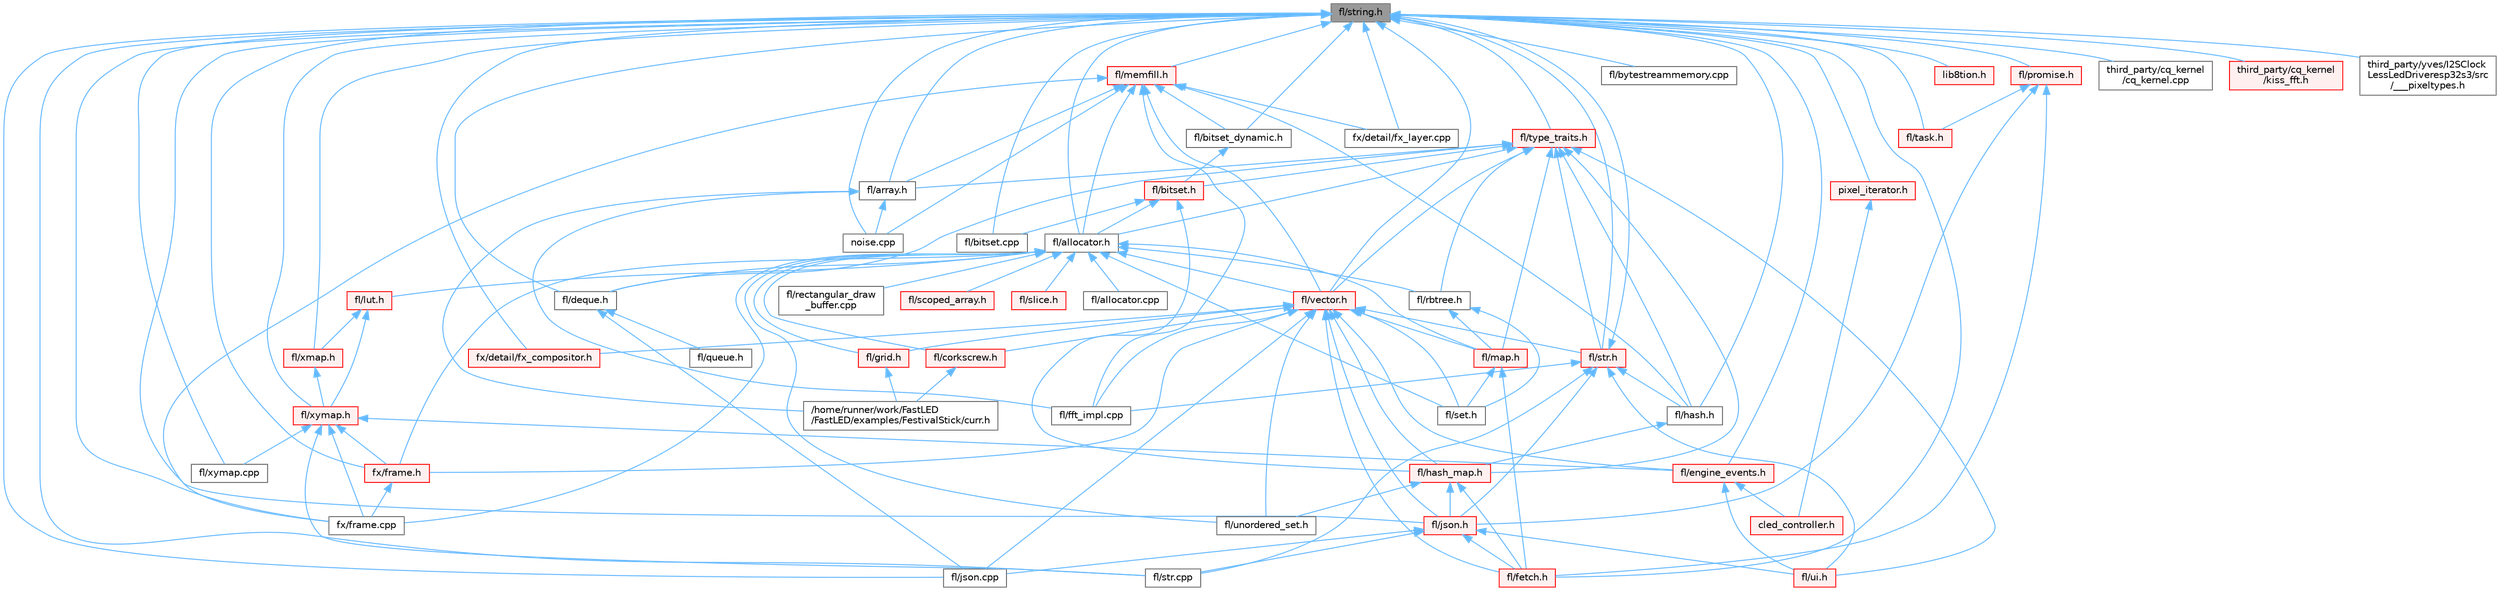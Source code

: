 digraph "fl/string.h"
{
 // INTERACTIVE_SVG=YES
 // LATEX_PDF_SIZE
  bgcolor="transparent";
  edge [fontname=Helvetica,fontsize=10,labelfontname=Helvetica,labelfontsize=10];
  node [fontname=Helvetica,fontsize=10,shape=box,height=0.2,width=0.4];
  Node1 [id="Node000001",label="fl/string.h",height=0.2,width=0.4,color="gray40", fillcolor="grey60", style="filled", fontcolor="black",tooltip=" "];
  Node1 -> Node2 [id="edge1_Node000001_Node000002",dir="back",color="steelblue1",style="solid",tooltip=" "];
  Node2 [id="Node000002",label="fl/allocator.h",height=0.2,width=0.4,color="grey40", fillcolor="white", style="filled",URL="$da/da9/allocator_8h.html",tooltip=" "];
  Node2 -> Node3 [id="edge2_Node000002_Node000003",dir="back",color="steelblue1",style="solid",tooltip=" "];
  Node3 [id="Node000003",label="fl/allocator.cpp",height=0.2,width=0.4,color="grey40", fillcolor="white", style="filled",URL="$d6/d89/allocator_8cpp.html",tooltip=" "];
  Node2 -> Node4 [id="edge3_Node000002_Node000004",dir="back",color="steelblue1",style="solid",tooltip=" "];
  Node4 [id="Node000004",label="fl/corkscrew.h",height=0.2,width=0.4,color="red", fillcolor="#FFF0F0", style="filled",URL="$d1/dd4/src_2fl_2corkscrew_8h.html",tooltip="Corkscrew LED strip projection and rendering."];
  Node4 -> Node6 [id="edge4_Node000004_Node000006",dir="back",color="steelblue1",style="solid",tooltip=" "];
  Node6 [id="Node000006",label="/home/runner/work/FastLED\l/FastLED/examples/FestivalStick/curr.h",height=0.2,width=0.4,color="grey40", fillcolor="white", style="filled",URL="$d4/d06/curr_8h.html",tooltip=" "];
  Node2 -> Node8 [id="edge5_Node000002_Node000008",dir="back",color="steelblue1",style="solid",tooltip=" "];
  Node8 [id="Node000008",label="fl/deque.h",height=0.2,width=0.4,color="grey40", fillcolor="white", style="filled",URL="$dc/d44/deque_8h.html",tooltip=" "];
  Node8 -> Node9 [id="edge6_Node000008_Node000009",dir="back",color="steelblue1",style="solid",tooltip=" "];
  Node9 [id="Node000009",label="fl/json.cpp",height=0.2,width=0.4,color="grey40", fillcolor="white", style="filled",URL="$dd/d55/json_8cpp.html",tooltip=" "];
  Node8 -> Node10 [id="edge7_Node000008_Node000010",dir="back",color="steelblue1",style="solid",tooltip=" "];
  Node10 [id="Node000010",label="fl/queue.h",height=0.2,width=0.4,color="grey40", fillcolor="white", style="filled",URL="$d8/d38/queue_8h.html",tooltip=" "];
  Node2 -> Node11 [id="edge8_Node000002_Node000011",dir="back",color="steelblue1",style="solid",tooltip=" "];
  Node11 [id="Node000011",label="fl/grid.h",height=0.2,width=0.4,color="red", fillcolor="#FFF0F0", style="filled",URL="$da/d15/grid_8h.html",tooltip=" "];
  Node11 -> Node6 [id="edge9_Node000011_Node000006",dir="back",color="steelblue1",style="solid",tooltip=" "];
  Node2 -> Node33 [id="edge10_Node000002_Node000033",dir="back",color="steelblue1",style="solid",tooltip=" "];
  Node33 [id="Node000033",label="fl/lut.h",height=0.2,width=0.4,color="red", fillcolor="#FFF0F0", style="filled",URL="$db/d54/lut_8h.html",tooltip=" "];
  Node33 -> Node210 [id="edge11_Node000033_Node000210",dir="back",color="steelblue1",style="solid",tooltip=" "];
  Node210 [id="Node000210",label="fl/xmap.h",height=0.2,width=0.4,color="red", fillcolor="#FFF0F0", style="filled",URL="$dd/dcc/xmap_8h.html",tooltip=" "];
  Node210 -> Node212 [id="edge12_Node000210_Node000212",dir="back",color="steelblue1",style="solid",tooltip=" "];
  Node212 [id="Node000212",label="fl/xymap.h",height=0.2,width=0.4,color="red", fillcolor="#FFF0F0", style="filled",URL="$da/d61/xymap_8h.html",tooltip=" "];
  Node212 -> Node177 [id="edge13_Node000212_Node000177",dir="back",color="steelblue1",style="solid",tooltip=" "];
  Node177 [id="Node000177",label="fl/engine_events.h",height=0.2,width=0.4,color="red", fillcolor="#FFF0F0", style="filled",URL="$db/dc0/engine__events_8h.html",tooltip=" "];
  Node177 -> Node45 [id="edge14_Node000177_Node000045",dir="back",color="steelblue1",style="solid",tooltip=" "];
  Node45 [id="Node000045",label="cled_controller.h",height=0.2,width=0.4,color="red", fillcolor="#FFF0F0", style="filled",URL="$db/d6d/cled__controller_8h.html",tooltip="base definitions used by led controllers for writing out led data"];
  Node177 -> Node180 [id="edge15_Node000177_Node000180",dir="back",color="steelblue1",style="solid",tooltip=" "];
  Node180 [id="Node000180",label="fl/ui.h",height=0.2,width=0.4,color="red", fillcolor="#FFF0F0", style="filled",URL="$d9/d3b/ui_8h.html",tooltip=" "];
  Node212 -> Node225 [id="edge16_Node000212_Node000225",dir="back",color="steelblue1",style="solid",tooltip=" "];
  Node225 [id="Node000225",label="fl/str.cpp",height=0.2,width=0.4,color="grey40", fillcolor="white", style="filled",URL="$d1/d1f/str_8cpp.html",tooltip=" "];
  Node212 -> Node199 [id="edge17_Node000212_Node000199",dir="back",color="steelblue1",style="solid",tooltip=" "];
  Node199 [id="Node000199",label="fl/xymap.cpp",height=0.2,width=0.4,color="grey40", fillcolor="white", style="filled",URL="$d7/d09/xymap_8cpp.html",tooltip=" "];
  Node212 -> Node236 [id="edge18_Node000212_Node000236",dir="back",color="steelblue1",style="solid",tooltip=" "];
  Node236 [id="Node000236",label="fx/frame.cpp",height=0.2,width=0.4,color="grey40", fillcolor="white", style="filled",URL="$da/d14/frame_8cpp.html",tooltip=" "];
  Node212 -> Node237 [id="edge19_Node000212_Node000237",dir="back",color="steelblue1",style="solid",tooltip=" "];
  Node237 [id="Node000237",label="fx/frame.h",height=0.2,width=0.4,color="red", fillcolor="#FFF0F0", style="filled",URL="$df/d7d/frame_8h.html",tooltip=" "];
  Node237 -> Node236 [id="edge20_Node000237_Node000236",dir="back",color="steelblue1",style="solid",tooltip=" "];
  Node33 -> Node212 [id="edge21_Node000033_Node000212",dir="back",color="steelblue1",style="solid",tooltip=" "];
  Node2 -> Node244 [id="edge22_Node000002_Node000244",dir="back",color="steelblue1",style="solid",tooltip=" "];
  Node244 [id="Node000244",label="fl/map.h",height=0.2,width=0.4,color="red", fillcolor="#FFF0F0", style="filled",URL="$dc/db7/map_8h.html",tooltip=" "];
  Node244 -> Node245 [id="edge23_Node000244_Node000245",dir="back",color="steelblue1",style="solid",tooltip=" "];
  Node245 [id="Node000245",label="fl/fetch.h",height=0.2,width=0.4,color="red", fillcolor="#FFF0F0", style="filled",URL="$d6/d6a/fetch_8h.html",tooltip="Unified HTTP fetch API for FastLED (cross-platform)"];
  Node244 -> Node248 [id="edge24_Node000244_Node000248",dir="back",color="steelblue1",style="solid",tooltip=" "];
  Node248 [id="Node000248",label="fl/set.h",height=0.2,width=0.4,color="grey40", fillcolor="white", style="filled",URL="$d4/d13/set_8h.html",tooltip=" "];
  Node2 -> Node249 [id="edge25_Node000002_Node000249",dir="back",color="steelblue1",style="solid",tooltip=" "];
  Node249 [id="Node000249",label="fl/rbtree.h",height=0.2,width=0.4,color="grey40", fillcolor="white", style="filled",URL="$d5/ddf/rbtree_8h.html",tooltip=" "];
  Node249 -> Node244 [id="edge26_Node000249_Node000244",dir="back",color="steelblue1",style="solid",tooltip=" "];
  Node249 -> Node248 [id="edge27_Node000249_Node000248",dir="back",color="steelblue1",style="solid",tooltip=" "];
  Node2 -> Node247 [id="edge28_Node000002_Node000247",dir="back",color="steelblue1",style="solid",tooltip=" "];
  Node247 [id="Node000247",label="fl/rectangular_draw\l_buffer.cpp",height=0.2,width=0.4,color="grey40", fillcolor="white", style="filled",URL="$d3/d8d/rectangular__draw__buffer_8cpp.html",tooltip=" "];
  Node2 -> Node250 [id="edge29_Node000002_Node000250",dir="back",color="steelblue1",style="solid",tooltip=" "];
  Node250 [id="Node000250",label="fl/scoped_array.h",height=0.2,width=0.4,color="red", fillcolor="#FFF0F0", style="filled",URL="$dc/d00/scoped__array_8h.html",tooltip=" "];
  Node2 -> Node248 [id="edge30_Node000002_Node000248",dir="back",color="steelblue1",style="solid",tooltip=" "];
  Node2 -> Node308 [id="edge31_Node000002_Node000308",dir="back",color="steelblue1",style="solid",tooltip=" "];
  Node308 [id="Node000308",label="fl/slice.h",height=0.2,width=0.4,color="red", fillcolor="#FFF0F0", style="filled",URL="$d0/d48/slice_8h.html",tooltip=" "];
  Node2 -> Node279 [id="edge32_Node000002_Node000279",dir="back",color="steelblue1",style="solid",tooltip=" "];
  Node279 [id="Node000279",label="fl/unordered_set.h",height=0.2,width=0.4,color="grey40", fillcolor="white", style="filled",URL="$df/d26/unordered__set_8h.html",tooltip=" "];
  Node2 -> Node302 [id="edge33_Node000002_Node000302",dir="back",color="steelblue1",style="solid",tooltip=" "];
  Node302 [id="Node000302",label="fl/vector.h",height=0.2,width=0.4,color="red", fillcolor="#FFF0F0", style="filled",URL="$d6/d68/vector_8h.html",tooltip=" "];
  Node302 -> Node4 [id="edge34_Node000302_Node000004",dir="back",color="steelblue1",style="solid",tooltip=" "];
  Node302 -> Node177 [id="edge35_Node000302_Node000177",dir="back",color="steelblue1",style="solid",tooltip=" "];
  Node302 -> Node245 [id="edge36_Node000302_Node000245",dir="back",color="steelblue1",style="solid",tooltip=" "];
  Node302 -> Node144 [id="edge37_Node000302_Node000144",dir="back",color="steelblue1",style="solid",tooltip=" "];
  Node144 [id="Node000144",label="fl/fft_impl.cpp",height=0.2,width=0.4,color="grey40", fillcolor="white", style="filled",URL="$d1/dff/fft__impl_8cpp.html",tooltip=" "];
  Node302 -> Node11 [id="edge38_Node000302_Node000011",dir="back",color="steelblue1",style="solid",tooltip=" "];
  Node302 -> Node273 [id="edge39_Node000302_Node000273",dir="back",color="steelblue1",style="solid",tooltip=" "];
  Node273 [id="Node000273",label="fl/hash_map.h",height=0.2,width=0.4,color="red", fillcolor="#FFF0F0", style="filled",URL="$d6/d13/hash__map_8h.html",tooltip=" "];
  Node273 -> Node245 [id="edge40_Node000273_Node000245",dir="back",color="steelblue1",style="solid",tooltip=" "];
  Node273 -> Node268 [id="edge41_Node000273_Node000268",dir="back",color="steelblue1",style="solid",tooltip=" "];
  Node268 [id="Node000268",label="fl/json.h",height=0.2,width=0.4,color="red", fillcolor="#FFF0F0", style="filled",URL="$d7/d91/fl_2json_8h.html",tooltip="FastLED's Elegant JSON Library: fl::Json"];
  Node268 -> Node245 [id="edge42_Node000268_Node000245",dir="back",color="steelblue1",style="solid",tooltip=" "];
  Node268 -> Node9 [id="edge43_Node000268_Node000009",dir="back",color="steelblue1",style="solid",tooltip=" "];
  Node268 -> Node225 [id="edge44_Node000268_Node000225",dir="back",color="steelblue1",style="solid",tooltip=" "];
  Node268 -> Node180 [id="edge45_Node000268_Node000180",dir="back",color="steelblue1",style="solid",tooltip=" "];
  Node273 -> Node279 [id="edge46_Node000273_Node000279",dir="back",color="steelblue1",style="solid",tooltip=" "];
  Node302 -> Node9 [id="edge47_Node000302_Node000009",dir="back",color="steelblue1",style="solid",tooltip=" "];
  Node302 -> Node268 [id="edge48_Node000302_Node000268",dir="back",color="steelblue1",style="solid",tooltip=" "];
  Node302 -> Node244 [id="edge49_Node000302_Node000244",dir="back",color="steelblue1",style="solid",tooltip=" "];
  Node302 -> Node248 [id="edge50_Node000302_Node000248",dir="back",color="steelblue1",style="solid",tooltip=" "];
  Node302 -> Node271 [id="edge51_Node000302_Node000271",dir="back",color="steelblue1",style="solid",tooltip=" "];
  Node271 [id="Node000271",label="fl/str.h",height=0.2,width=0.4,color="red", fillcolor="#FFF0F0", style="filled",URL="$d1/d93/str_8h.html",tooltip=" "];
  Node271 -> Node144 [id="edge52_Node000271_Node000144",dir="back",color="steelblue1",style="solid",tooltip=" "];
  Node271 -> Node272 [id="edge53_Node000271_Node000272",dir="back",color="steelblue1",style="solid",tooltip=" "];
  Node272 [id="Node000272",label="fl/hash.h",height=0.2,width=0.4,color="grey40", fillcolor="white", style="filled",URL="$db/dfb/hash_8h.html",tooltip=" "];
  Node272 -> Node273 [id="edge54_Node000272_Node000273",dir="back",color="steelblue1",style="solid",tooltip=" "];
  Node271 -> Node268 [id="edge55_Node000271_Node000268",dir="back",color="steelblue1",style="solid",tooltip=" "];
  Node271 -> Node225 [id="edge56_Node000271_Node000225",dir="back",color="steelblue1",style="solid",tooltip=" "];
  Node271 -> Node1 [id="edge57_Node000271_Node000001",dir="back",color="steelblue1",style="solid",tooltip=" "];
  Node271 -> Node180 [id="edge58_Node000271_Node000180",dir="back",color="steelblue1",style="solid",tooltip=" "];
  Node302 -> Node279 [id="edge59_Node000302_Node000279",dir="back",color="steelblue1",style="solid",tooltip=" "];
  Node302 -> Node239 [id="edge60_Node000302_Node000239",dir="back",color="steelblue1",style="solid",tooltip=" "];
  Node239 [id="Node000239",label="fx/detail/fx_compositor.h",height=0.2,width=0.4,color="red", fillcolor="#FFF0F0", style="filled",URL="$d5/d6b/fx__compositor_8h.html",tooltip=" "];
  Node302 -> Node237 [id="edge61_Node000302_Node000237",dir="back",color="steelblue1",style="solid",tooltip=" "];
  Node2 -> Node236 [id="edge62_Node000002_Node000236",dir="back",color="steelblue1",style="solid",tooltip=" "];
  Node2 -> Node237 [id="edge63_Node000002_Node000237",dir="back",color="steelblue1",style="solid",tooltip=" "];
  Node1 -> Node310 [id="edge64_Node000001_Node000310",dir="back",color="steelblue1",style="solid",tooltip=" "];
  Node310 [id="Node000310",label="fl/array.h",height=0.2,width=0.4,color="grey40", fillcolor="white", style="filled",URL="$db/d63/array_8h.html",tooltip=" "];
  Node310 -> Node6 [id="edge65_Node000310_Node000006",dir="back",color="steelblue1",style="solid",tooltip=" "];
  Node310 -> Node144 [id="edge66_Node000310_Node000144",dir="back",color="steelblue1",style="solid",tooltip=" "];
  Node310 -> Node169 [id="edge67_Node000310_Node000169",dir="back",color="steelblue1",style="solid",tooltip=" "];
  Node169 [id="Node000169",label="noise.cpp",height=0.2,width=0.4,color="grey40", fillcolor="white", style="filled",URL="$d6/de8/noise_8cpp.html",tooltip="Functions to generate and fill arrays with noise."];
  Node1 -> Node311 [id="edge68_Node000001_Node000311",dir="back",color="steelblue1",style="solid",tooltip=" "];
  Node311 [id="Node000311",label="fl/bitset.cpp",height=0.2,width=0.4,color="grey40", fillcolor="white", style="filled",URL="$dc/d7b/bitset_8cpp.html",tooltip=" "];
  Node1 -> Node312 [id="edge69_Node000001_Node000312",dir="back",color="steelblue1",style="solid",tooltip=" "];
  Node312 [id="Node000312",label="fl/bitset_dynamic.h",height=0.2,width=0.4,color="grey40", fillcolor="white", style="filled",URL="$de/d7a/bitset__dynamic_8h.html",tooltip=" "];
  Node312 -> Node313 [id="edge70_Node000312_Node000313",dir="back",color="steelblue1",style="solid",tooltip=" "];
  Node313 [id="Node000313",label="fl/bitset.h",height=0.2,width=0.4,color="red", fillcolor="#FFF0F0", style="filled",URL="$d1/d69/bitset_8h.html",tooltip=" "];
  Node313 -> Node2 [id="edge71_Node000313_Node000002",dir="back",color="steelblue1",style="solid",tooltip=" "];
  Node313 -> Node311 [id="edge72_Node000313_Node000311",dir="back",color="steelblue1",style="solid",tooltip=" "];
  Node313 -> Node273 [id="edge73_Node000313_Node000273",dir="back",color="steelblue1",style="solid",tooltip=" "];
  Node1 -> Node253 [id="edge74_Node000001_Node000253",dir="back",color="steelblue1",style="solid",tooltip=" "];
  Node253 [id="Node000253",label="fl/bytestreammemory.cpp",height=0.2,width=0.4,color="grey40", fillcolor="white", style="filled",URL="$de/d95/bytestreammemory_8cpp.html",tooltip=" "];
  Node1 -> Node8 [id="edge75_Node000001_Node000008",dir="back",color="steelblue1",style="solid",tooltip=" "];
  Node1 -> Node177 [id="edge76_Node000001_Node000177",dir="back",color="steelblue1",style="solid",tooltip=" "];
  Node1 -> Node245 [id="edge77_Node000001_Node000245",dir="back",color="steelblue1",style="solid",tooltip=" "];
  Node1 -> Node272 [id="edge78_Node000001_Node000272",dir="back",color="steelblue1",style="solid",tooltip=" "];
  Node1 -> Node9 [id="edge79_Node000001_Node000009",dir="back",color="steelblue1",style="solid",tooltip=" "];
  Node1 -> Node268 [id="edge80_Node000001_Node000268",dir="back",color="steelblue1",style="solid",tooltip=" "];
  Node1 -> Node314 [id="edge81_Node000001_Node000314",dir="back",color="steelblue1",style="solid",tooltip=" "];
  Node314 [id="Node000314",label="fl/memfill.h",height=0.2,width=0.4,color="red", fillcolor="#FFF0F0", style="filled",URL="$d0/dda/memfill_8h.html",tooltip=" "];
  Node314 -> Node2 [id="edge82_Node000314_Node000002",dir="back",color="steelblue1",style="solid",tooltip=" "];
  Node314 -> Node310 [id="edge83_Node000314_Node000310",dir="back",color="steelblue1",style="solid",tooltip=" "];
  Node314 -> Node312 [id="edge84_Node000314_Node000312",dir="back",color="steelblue1",style="solid",tooltip=" "];
  Node314 -> Node144 [id="edge85_Node000314_Node000144",dir="back",color="steelblue1",style="solid",tooltip=" "];
  Node314 -> Node272 [id="edge86_Node000314_Node000272",dir="back",color="steelblue1",style="solid",tooltip=" "];
  Node314 -> Node302 [id="edge87_Node000314_Node000302",dir="back",color="steelblue1",style="solid",tooltip=" "];
  Node314 -> Node240 [id="edge88_Node000314_Node000240",dir="back",color="steelblue1",style="solid",tooltip=" "];
  Node240 [id="Node000240",label="fx/detail/fx_layer.cpp",height=0.2,width=0.4,color="grey40", fillcolor="white", style="filled",URL="$dc/dcf/fx__layer_8cpp.html",tooltip=" "];
  Node314 -> Node236 [id="edge89_Node000314_Node000236",dir="back",color="steelblue1",style="solid",tooltip=" "];
  Node314 -> Node169 [id="edge90_Node000314_Node000169",dir="back",color="steelblue1",style="solid",tooltip=" "];
  Node1 -> Node267 [id="edge91_Node000001_Node000267",dir="back",color="steelblue1",style="solid",tooltip=" "];
  Node267 [id="Node000267",label="fl/promise.h",height=0.2,width=0.4,color="red", fillcolor="#FFF0F0", style="filled",URL="$d6/d17/promise_8h.html",tooltip="Promise-based fluent API for FastLED - standalone async primitives."];
  Node267 -> Node245 [id="edge92_Node000267_Node000245",dir="back",color="steelblue1",style="solid",tooltip=" "];
  Node267 -> Node268 [id="edge93_Node000267_Node000268",dir="back",color="steelblue1",style="solid",tooltip=" "];
  Node267 -> Node270 [id="edge94_Node000267_Node000270",dir="back",color="steelblue1",style="solid",tooltip=" "];
  Node270 [id="Node000270",label="fl/task.h",height=0.2,width=0.4,color="red", fillcolor="#FFF0F0", style="filled",URL="$db/da4/task_8h.html",tooltip=" "];
  Node1 -> Node225 [id="edge95_Node000001_Node000225",dir="back",color="steelblue1",style="solid",tooltip=" "];
  Node1 -> Node271 [id="edge96_Node000001_Node000271",dir="back",color="steelblue1",style="solid",tooltip=" "];
  Node1 -> Node270 [id="edge97_Node000001_Node000270",dir="back",color="steelblue1",style="solid",tooltip=" "];
  Node1 -> Node318 [id="edge98_Node000001_Node000318",dir="back",color="steelblue1",style="solid",tooltip=" "];
  Node318 [id="Node000318",label="fl/type_traits.h",height=0.2,width=0.4,color="red", fillcolor="#FFF0F0", style="filled",URL="$df/d63/type__traits_8h.html",tooltip=" "];
  Node318 -> Node2 [id="edge99_Node000318_Node000002",dir="back",color="steelblue1",style="solid",tooltip=" "];
  Node318 -> Node310 [id="edge100_Node000318_Node000310",dir="back",color="steelblue1",style="solid",tooltip=" "];
  Node318 -> Node313 [id="edge101_Node000318_Node000313",dir="back",color="steelblue1",style="solid",tooltip=" "];
  Node318 -> Node8 [id="edge102_Node000318_Node000008",dir="back",color="steelblue1",style="solid",tooltip=" "];
  Node318 -> Node272 [id="edge103_Node000318_Node000272",dir="back",color="steelblue1",style="solid",tooltip=" "];
  Node318 -> Node273 [id="edge104_Node000318_Node000273",dir="back",color="steelblue1",style="solid",tooltip=" "];
  Node318 -> Node244 [id="edge105_Node000318_Node000244",dir="back",color="steelblue1",style="solid",tooltip=" "];
  Node318 -> Node249 [id="edge106_Node000318_Node000249",dir="back",color="steelblue1",style="solid",tooltip=" "];
  Node318 -> Node271 [id="edge107_Node000318_Node000271",dir="back",color="steelblue1",style="solid",tooltip=" "];
  Node318 -> Node180 [id="edge108_Node000318_Node000180",dir="back",color="steelblue1",style="solid",tooltip=" "];
  Node318 -> Node302 [id="edge109_Node000318_Node000302",dir="back",color="steelblue1",style="solid",tooltip=" "];
  Node1 -> Node302 [id="edge110_Node000001_Node000302",dir="back",color="steelblue1",style="solid",tooltip=" "];
  Node1 -> Node210 [id="edge111_Node000001_Node000210",dir="back",color="steelblue1",style="solid",tooltip=" "];
  Node1 -> Node199 [id="edge112_Node000001_Node000199",dir="back",color="steelblue1",style="solid",tooltip=" "];
  Node1 -> Node212 [id="edge113_Node000001_Node000212",dir="back",color="steelblue1",style="solid",tooltip=" "];
  Node1 -> Node239 [id="edge114_Node000001_Node000239",dir="back",color="steelblue1",style="solid",tooltip=" "];
  Node1 -> Node240 [id="edge115_Node000001_Node000240",dir="back",color="steelblue1",style="solid",tooltip=" "];
  Node1 -> Node236 [id="edge116_Node000001_Node000236",dir="back",color="steelblue1",style="solid",tooltip=" "];
  Node1 -> Node237 [id="edge117_Node000001_Node000237",dir="back",color="steelblue1",style="solid",tooltip=" "];
  Node1 -> Node163 [id="edge118_Node000001_Node000163",dir="back",color="steelblue1",style="solid",tooltip=" "];
  Node163 [id="Node000163",label="lib8tion.h",height=0.2,width=0.4,color="red", fillcolor="#FFF0F0", style="filled",URL="$df/da5/lib8tion_8h.html",tooltip="Fast, efficient 8-bit math functions specifically designed for high-performance LED programming."];
  Node1 -> Node169 [id="edge119_Node000001_Node000169",dir="back",color="steelblue1",style="solid",tooltip=" "];
  Node1 -> Node335 [id="edge120_Node000001_Node000335",dir="back",color="steelblue1",style="solid",tooltip=" "];
  Node335 [id="Node000335",label="pixel_iterator.h",height=0.2,width=0.4,color="red", fillcolor="#FFF0F0", style="filled",URL="$d8/d6c/pixel__iterator_8h.html",tooltip="Non-templated low level pixel data writing class."];
  Node335 -> Node45 [id="edge121_Node000335_Node000045",dir="back",color="steelblue1",style="solid",tooltip=" "];
  Node1 -> Node350 [id="edge122_Node000001_Node000350",dir="back",color="steelblue1",style="solid",tooltip=" "];
  Node350 [id="Node000350",label="third_party/cq_kernel\l/cq_kernel.cpp",height=0.2,width=0.4,color="grey40", fillcolor="white", style="filled",URL="$d2/d90/cq__kernel_8cpp.html",tooltip=" "];
  Node1 -> Node352 [id="edge123_Node000001_Node000352",dir="back",color="steelblue1",style="solid",tooltip=" "];
  Node352 [id="Node000352",label="third_party/cq_kernel\l/kiss_fft.h",height=0.2,width=0.4,color="red", fillcolor="#FFF0F0", style="filled",URL="$d0/dc9/kiss__fft_8h.html",tooltip=" "];
  Node1 -> Node365 [id="edge124_Node000001_Node000365",dir="back",color="steelblue1",style="solid",tooltip=" "];
  Node365 [id="Node000365",label="third_party/yves/I2SClock\lLessLedDriveresp32s3/src\l/___pixeltypes.h",height=0.2,width=0.4,color="grey40", fillcolor="white", style="filled",URL="$d1/d74/______pixeltypes_8h.html",tooltip=" "];
}
